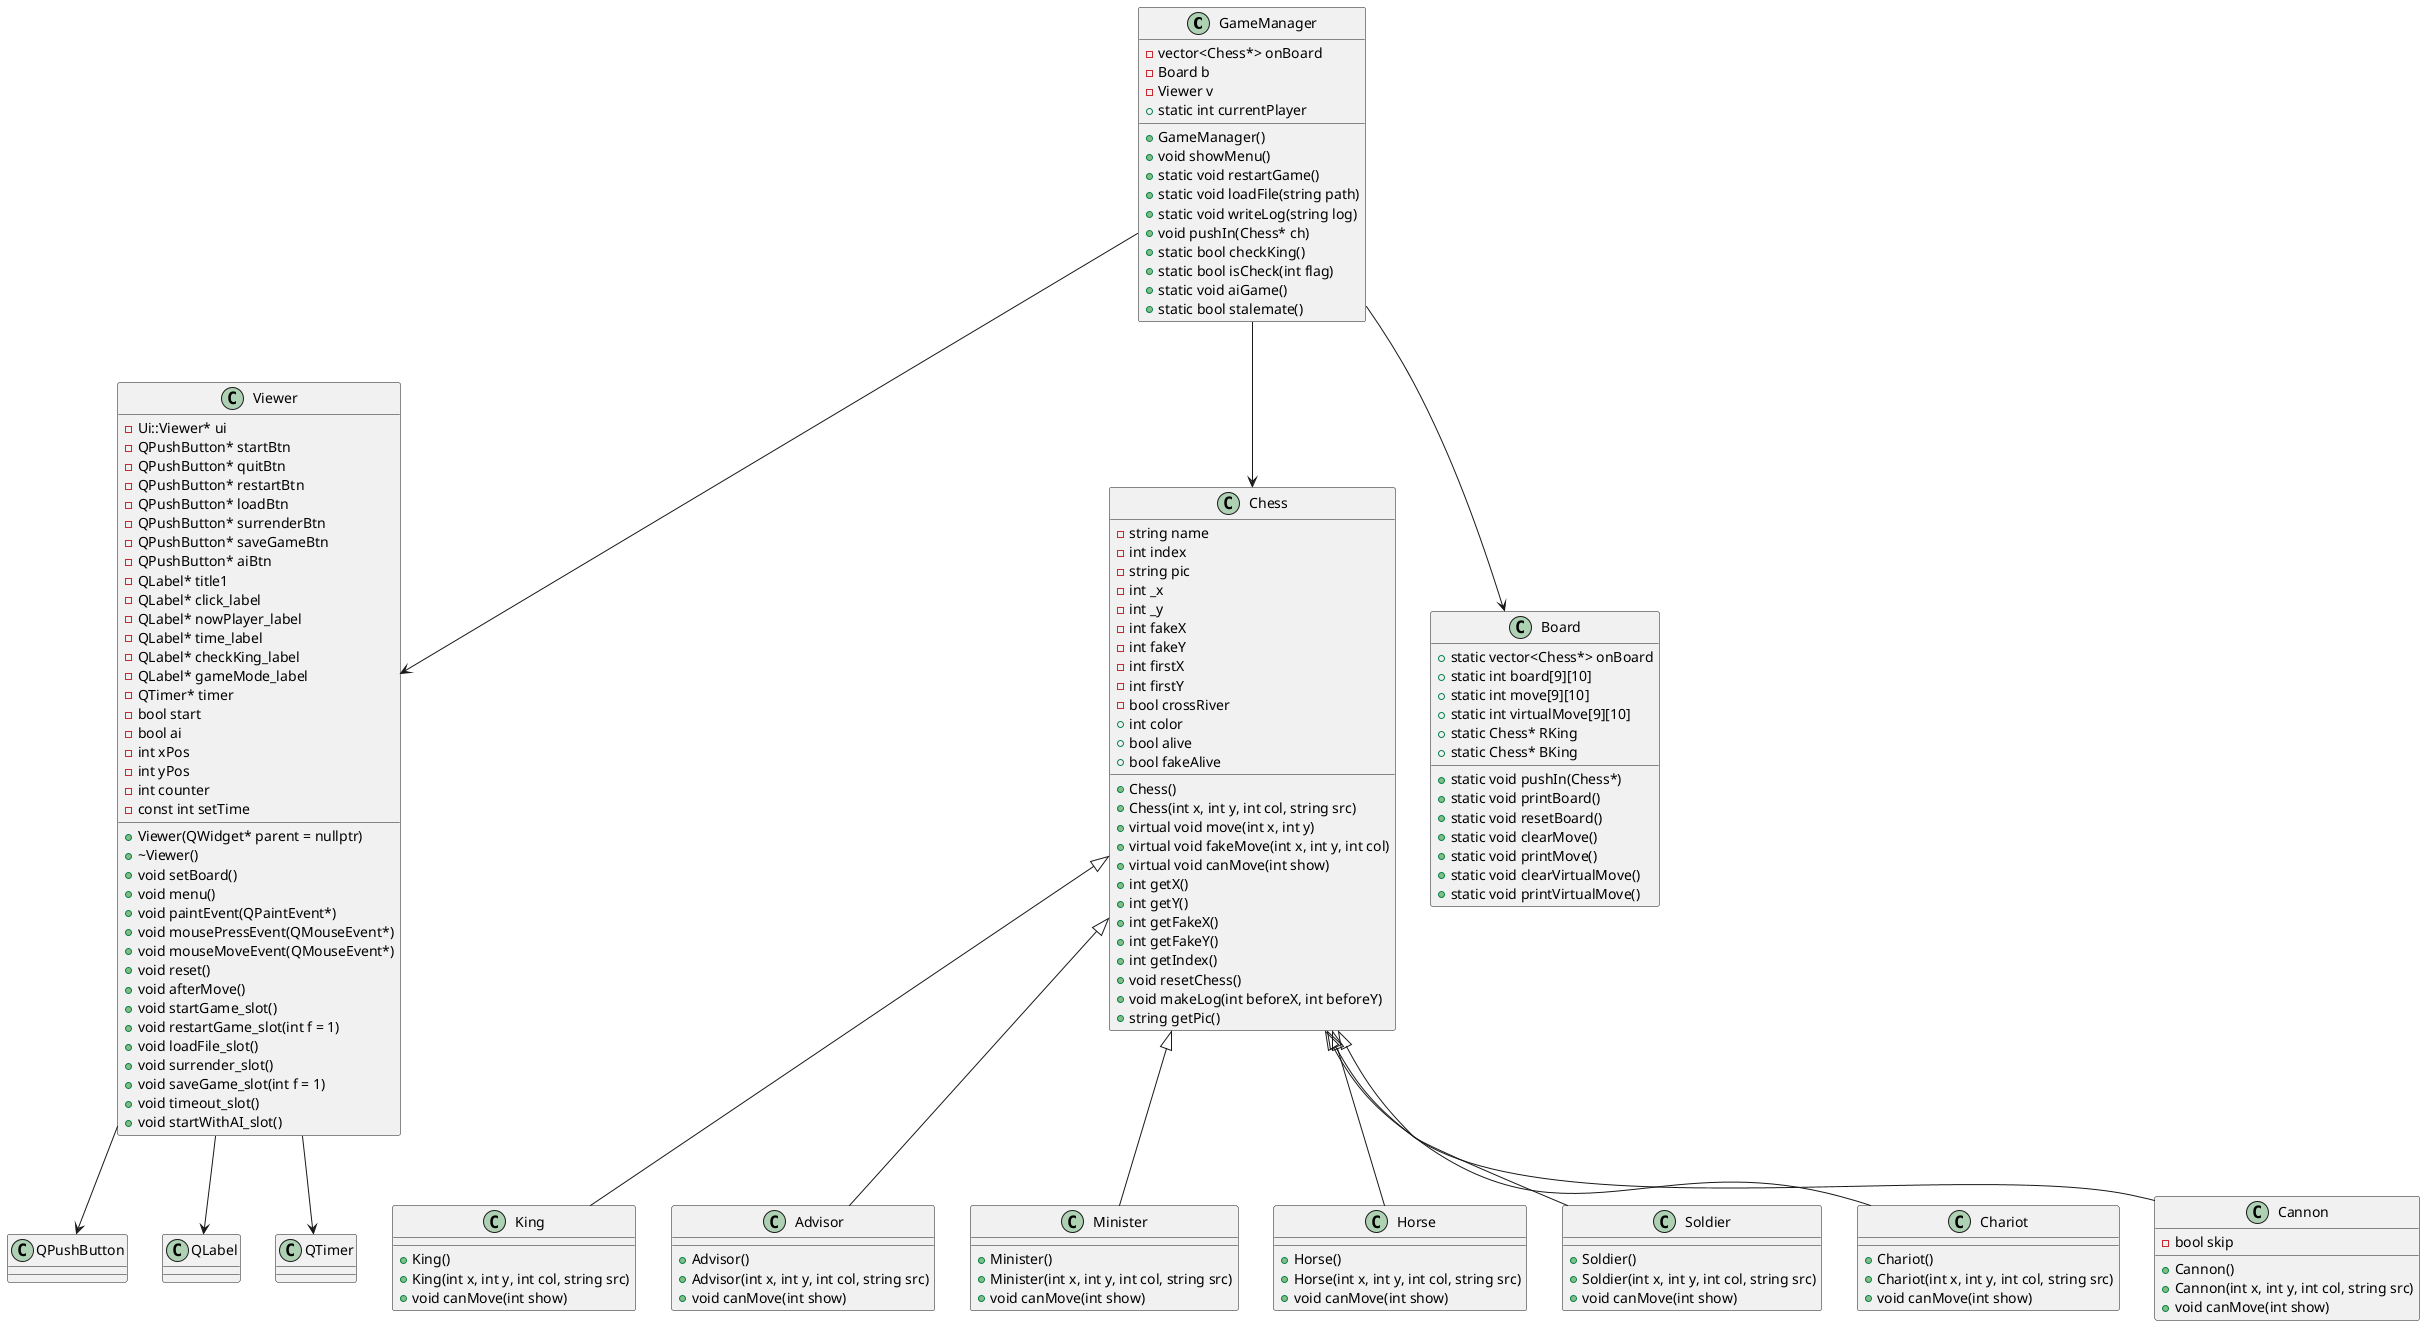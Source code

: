 @startuml
scale 1

class GameManager {
    - vector<Chess*> onBoard
    - Board b
    - Viewer v
    + GameManager()
    + void showMenu()
    + static void restartGame()
    + static void loadFile(string path)
    + static void writeLog(string log)
    + void pushIn(Chess* ch)
    + static int currentPlayer
    + static bool checkKing()
    + static bool isCheck(int flag)
    + static void aiGame()
    + static bool stalemate()
}

class Viewer {
    - Ui::Viewer* ui
    - QPushButton* startBtn
    - QPushButton* quitBtn
    - QPushButton* restartBtn
    - QPushButton* loadBtn
    - QPushButton* surrenderBtn
    - QPushButton* saveGameBtn
    - QPushButton* aiBtn
    - QLabel* title1
    - QLabel* click_label
    - QLabel* nowPlayer_label
    - QLabel* time_label
    - QLabel* checkKing_label
    - QLabel* gameMode_label
    - QTimer* timer
    - bool start
    - bool ai
    - int xPos
    - int yPos
    - int counter
    - const int setTime
    + Viewer(QWidget* parent = nullptr)
    + ~Viewer()
    + void setBoard()
    + void menu()
    + void paintEvent(QPaintEvent*)
    + void mousePressEvent(QMouseEvent*)
    + void mouseMoveEvent(QMouseEvent*)
    + void reset()
    + void afterMove()
    + void startGame_slot()
    + void restartGame_slot(int f = 1)
    + void loadFile_slot()
    + void surrender_slot()
    + void saveGame_slot(int f = 1)
    + void timeout_slot()
    + void startWithAI_slot()
}

class Chess {
    - string name
    - int index
    - string pic
    - int _x
    - int _y
    - int fakeX
    - int fakeY
    - int firstX
    - int firstY
    - bool crossRiver
    + Chess()
    + Chess(int x, int y, int col, string src)
    + virtual void move(int x, int y)
    + virtual void fakeMove(int x, int y, int col)
    + virtual void canMove(int show)
    + int getX()
    + int getY()
    + int getFakeX()
    + int getFakeY()
    + int getIndex()
    + void resetChess()
    + void makeLog(int beforeX, int beforeY)
    + int color
    + bool alive
    + bool fakeAlive
    + string getPic()
}

class King {
    + King()
    + King(int x, int y, int col, string src)
    + void canMove(int show)
}

class Advisor {
    + Advisor()
    + Advisor(int x, int y, int col, string src)
    + void canMove(int show)
}

class Minister {
    + Minister()
    + Minister(int x, int y, int col, string src)
    + void canMove(int show)
}

class Horse {
    + Horse()
    + Horse(int x, int y, int col, string src)
    + void canMove(int show)
}

class Soldier {
    + Soldier()
    + Soldier(int x, int y, int col, string src)
    + void canMove(int show)
}

class Chariot {
    + Chariot()
    + Chariot(int x, int y, int col, string src)
    + void canMove(int show)
}

class Cannon {
    - bool skip
    + Cannon()
    + Cannon(int x, int y, int col, string src)
    + void canMove(int show)
}

class Board {
    + static vector<Chess*> onBoard
    + static int board[9][10]
    + static int move[9][10]
    + static int virtualMove[9][10]
    + static void pushIn(Chess*)
    + static void printBoard()
    + static void resetBoard()
    + static void clearMove()
    + static void printMove()
    + static void clearVirtualMove()
    + static void printVirtualMove()
    + static Chess* RKing
    + static Chess* BKing
}

GameManager --> Viewer
GameManager --> Board
GameManager --> Chess
Viewer --> QPushButton
Viewer --> QLabel
Viewer --> QTimer
Chess <|-- King
Chess <|-- Advisor
Chess <|-- Minister
Chess <|-- Horse
Chess <|-- Soldier
Chess <|-- Chariot
Chess <|-- Cannon

@enduml